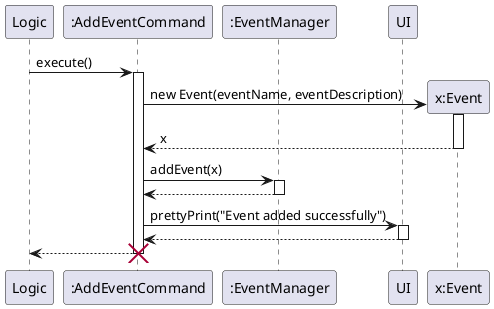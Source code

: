 @startuml
participant Logic  
participant ":AddEventCommand" AS AddEventCommand 
participant ":EventManager" AS EventManager
participant UI 

Logic -> AddEventCommand : execute()
activate AddEventCommand
create "x:Event" as Event 
AddEventCommand -> Event: new Event(eventName, eventDescription)
activate Event
Event --> AddEventCommand : x
deactivate Event

AddEventCommand -> EventManager : addEvent(x)
activate EventManager
EventManager --> AddEventCommand
deactivate EventManager

AddEventCommand -> UI : prettyPrint("Event added successfully")
activate UI
UI --> AddEventCommand
deactivate UI

AddEventCommand --> Logic 
deactivate AddEventCommand

destroy AddEventCommand
@enduml